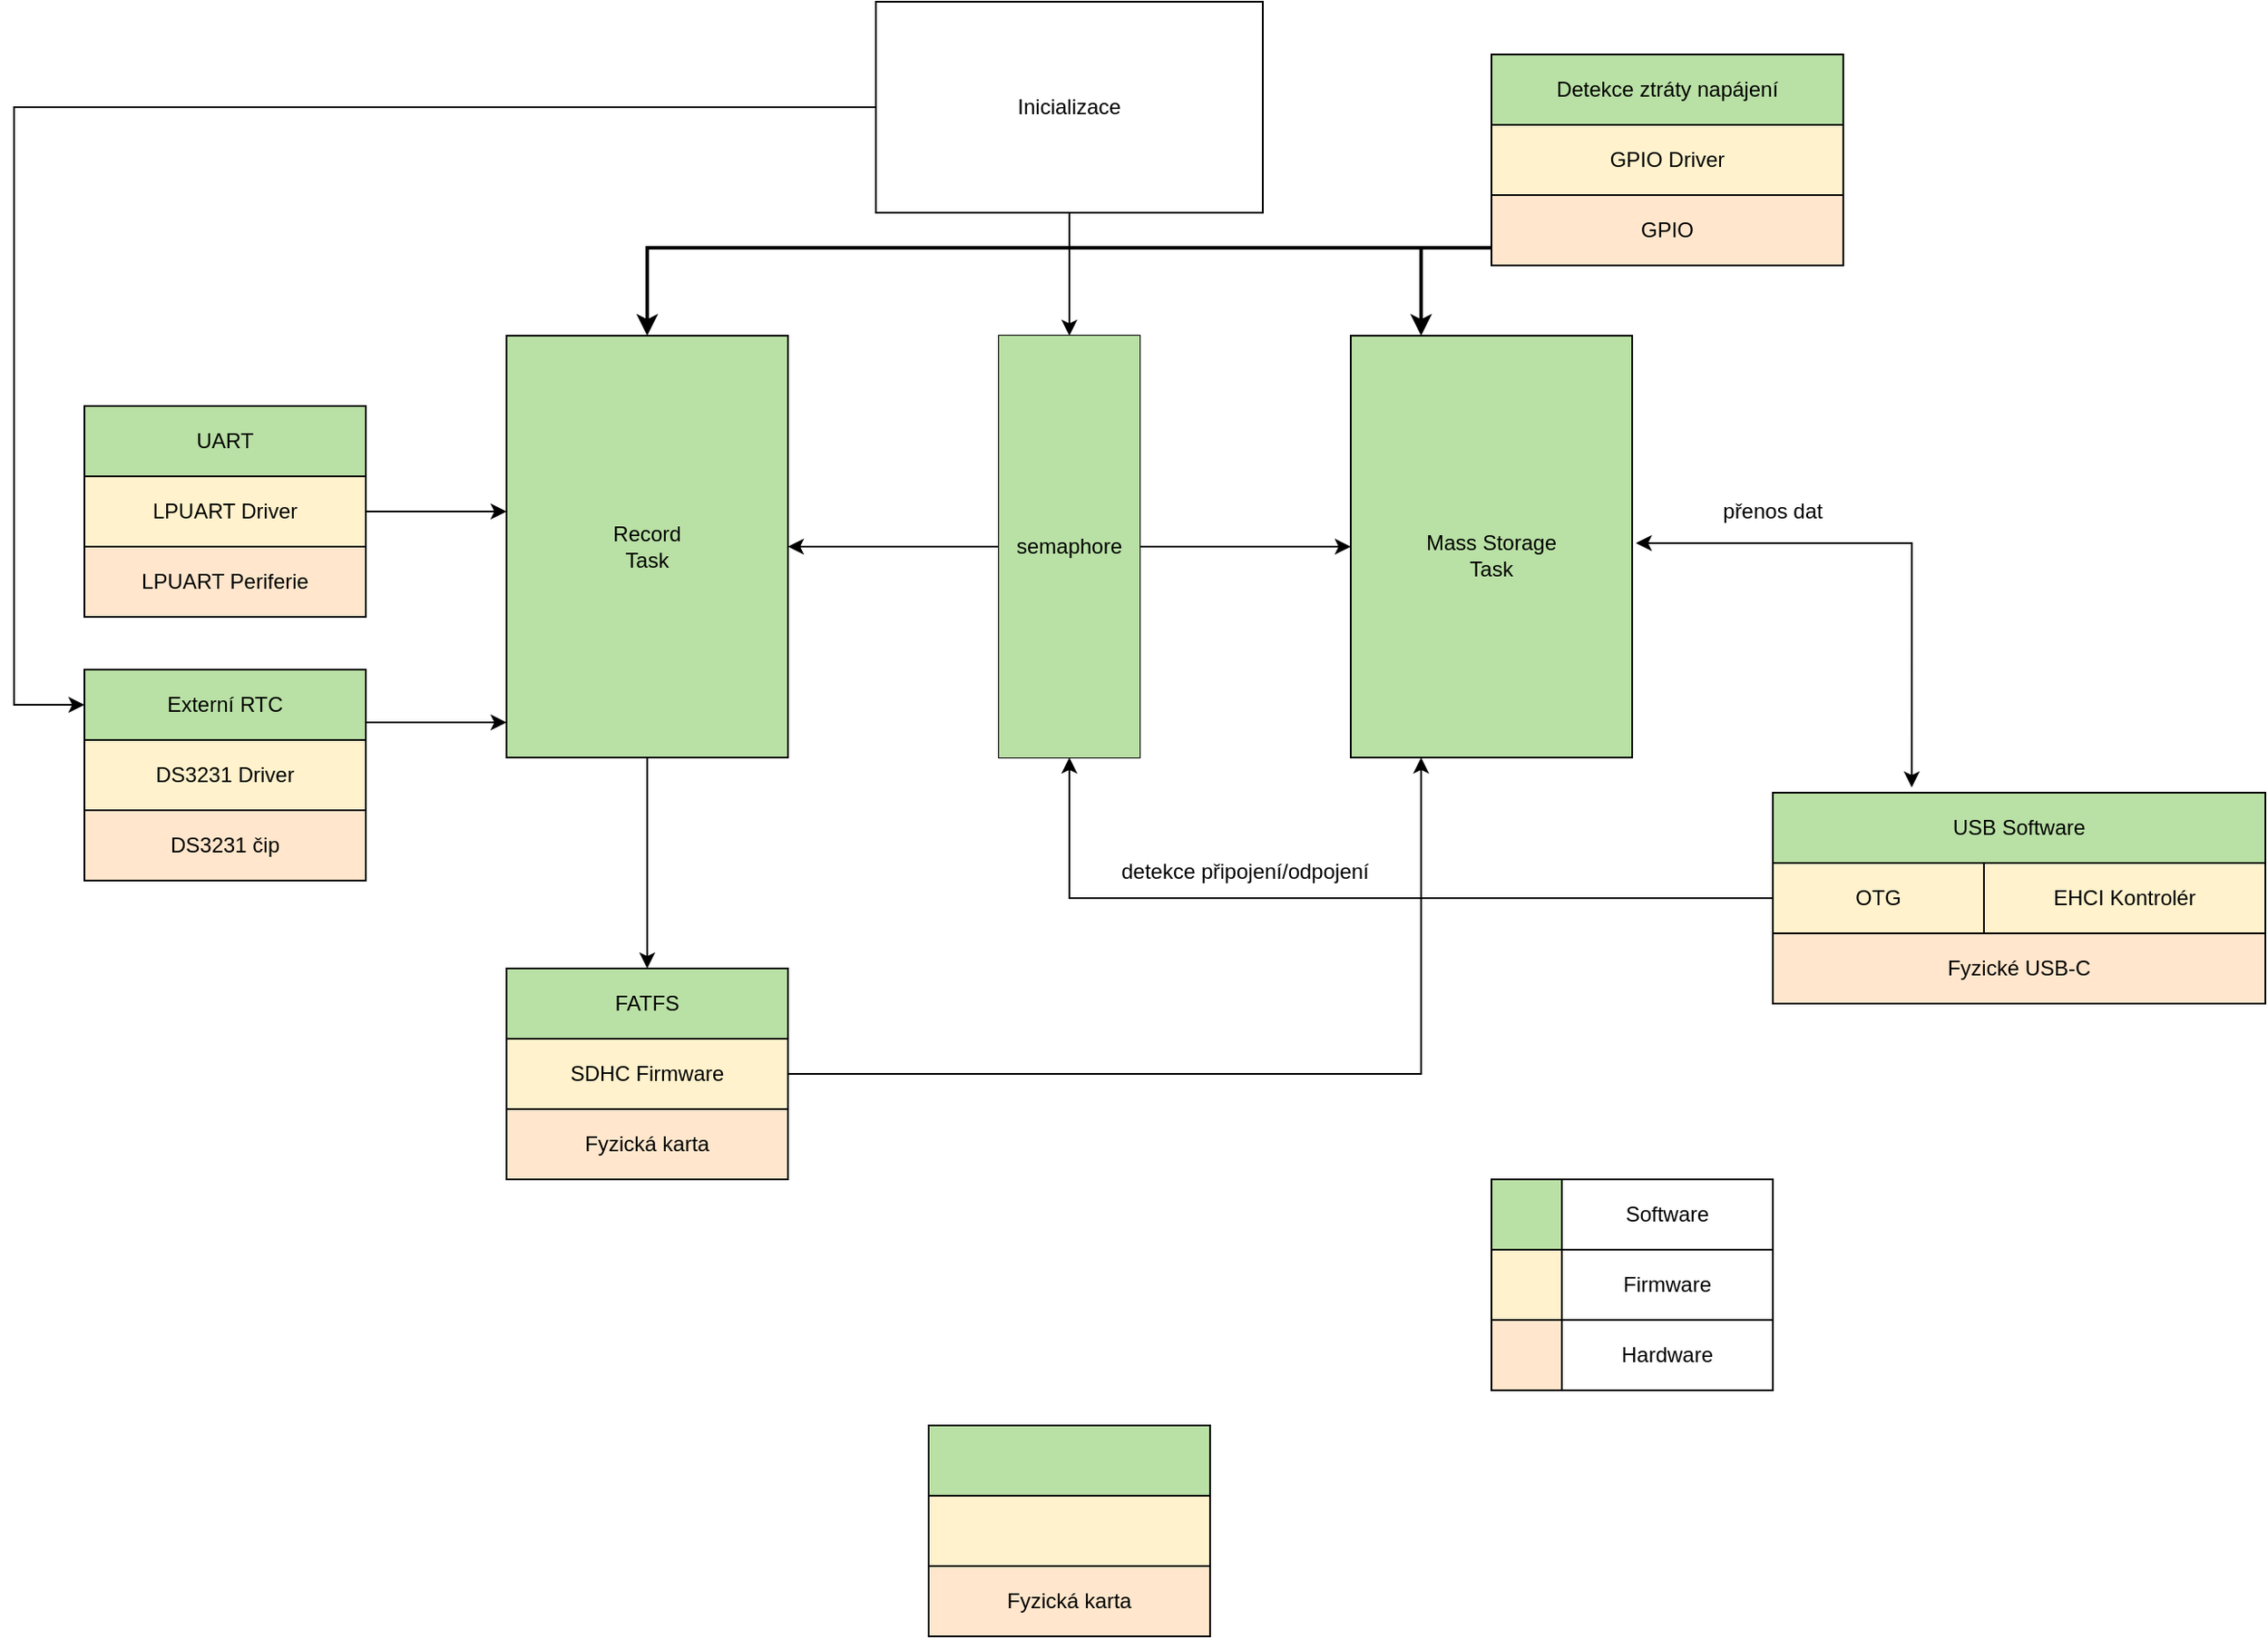 <mxfile version="26.0.4">
  <diagram name="Page-1" id="rjwEgcaiLJZMq75zWwEi">
    <mxGraphModel dx="2022" dy="697" grid="1" gridSize="10" guides="1" tooltips="1" connect="1" arrows="1" fold="1" page="1" pageScale="1" pageWidth="827" pageHeight="1169" math="0" shadow="0">
      <root>
        <mxCell id="0" />
        <mxCell id="1" parent="0" />
        <mxCell id="LIRwoS4u0499D45nPthz-1" value="" style="rounded=0;whiteSpace=wrap;html=1;" vertex="1" parent="1">
          <mxGeometry x="360" y="200" width="80" height="240" as="geometry" />
        </mxCell>
        <mxCell id="LIRwoS4u0499D45nPthz-2" value="" style="rounded=0;whiteSpace=wrap;html=1;fillColor=#B9E0A5;" vertex="1" parent="1">
          <mxGeometry x="80" y="200" width="160" height="240" as="geometry" />
        </mxCell>
        <mxCell id="LIRwoS4u0499D45nPthz-3" value="" style="rounded=0;whiteSpace=wrap;html=1;fillColor=#B9E0A5;" vertex="1" parent="1">
          <mxGeometry x="560" y="200" width="160" height="240" as="geometry" />
        </mxCell>
        <mxCell id="LIRwoS4u0499D45nPthz-4" value="Mass Storage&lt;div&gt;Task&lt;/div&gt;" style="text;html=1;align=center;verticalAlign=middle;whiteSpace=wrap;rounded=0;" vertex="1" parent="1">
          <mxGeometry x="560" y="280" width="160" height="90" as="geometry" />
        </mxCell>
        <mxCell id="LIRwoS4u0499D45nPthz-5" value="Record&lt;div&gt;Task&lt;/div&gt;" style="text;html=1;align=center;verticalAlign=middle;whiteSpace=wrap;rounded=0;" vertex="1" parent="1">
          <mxGeometry x="80" y="275" width="160" height="90" as="geometry" />
        </mxCell>
        <mxCell id="LIRwoS4u0499D45nPthz-6" value="semaphore" style="text;html=1;align=center;verticalAlign=middle;whiteSpace=wrap;rounded=0;fillColor=#B9E0A5;" vertex="1" parent="1">
          <mxGeometry x="360" y="200" width="80" height="240" as="geometry" />
        </mxCell>
        <mxCell id="LIRwoS4u0499D45nPthz-8" value="" style="rounded=0;whiteSpace=wrap;html=1;fillColor=#B9E0A5;strokeColor=light-dark(#000000, #446e2c);" vertex="1" parent="1">
          <mxGeometry x="320" y="820" width="160" height="40" as="geometry" />
        </mxCell>
        <mxCell id="LIRwoS4u0499D45nPthz-18" value="Fyzická karta" style="rounded=0;whiteSpace=wrap;html=1;fillColor=#ffe6cc;strokeColor=light-dark(#000000, #996500);" vertex="1" parent="1">
          <mxGeometry x="320" y="900" width="160" height="40" as="geometry" />
        </mxCell>
        <mxCell id="LIRwoS4u0499D45nPthz-19" value="" style="group" vertex="1" connectable="0" parent="1">
          <mxGeometry x="640" y="680" width="160" height="120" as="geometry" />
        </mxCell>
        <mxCell id="LIRwoS4u0499D45nPthz-11" value="" style="rounded=0;whiteSpace=wrap;html=1;strokeColor=#000000;fillColor=#B9E0A5;" vertex="1" parent="LIRwoS4u0499D45nPthz-19">
          <mxGeometry width="40" height="40" as="geometry" />
        </mxCell>
        <mxCell id="LIRwoS4u0499D45nPthz-12" value="" style="rounded=0;whiteSpace=wrap;html=1;fillColor=#ffe6cc;strokeColor=#000000;" vertex="1" parent="LIRwoS4u0499D45nPthz-19">
          <mxGeometry y="80" width="40" height="40" as="geometry" />
        </mxCell>
        <mxCell id="LIRwoS4u0499D45nPthz-13" value="" style="rounded=0;whiteSpace=wrap;html=1;fillColor=#fff2cc;strokeColor=#000000;" vertex="1" parent="LIRwoS4u0499D45nPthz-19">
          <mxGeometry y="40" width="40" height="40" as="geometry" />
        </mxCell>
        <mxCell id="LIRwoS4u0499D45nPthz-14" value="Software" style="text;html=1;align=center;verticalAlign=middle;whiteSpace=wrap;rounded=0;strokeColor=default;" vertex="1" parent="LIRwoS4u0499D45nPthz-19">
          <mxGeometry x="40" width="120" height="40" as="geometry" />
        </mxCell>
        <mxCell id="LIRwoS4u0499D45nPthz-15" value="Firmware" style="text;html=1;align=center;verticalAlign=middle;whiteSpace=wrap;rounded=0;strokeColor=default;" vertex="1" parent="LIRwoS4u0499D45nPthz-19">
          <mxGeometry x="40" y="40" width="120" height="40" as="geometry" />
        </mxCell>
        <mxCell id="LIRwoS4u0499D45nPthz-16" value="Hardware" style="text;html=1;align=center;verticalAlign=middle;whiteSpace=wrap;rounded=0;strokeColor=default;" vertex="1" parent="LIRwoS4u0499D45nPthz-19">
          <mxGeometry x="40" y="80" width="120" height="40" as="geometry" />
        </mxCell>
        <mxCell id="LIRwoS4u0499D45nPthz-20" value="" style="rounded=0;whiteSpace=wrap;html=1;fillColor=#fff2cc;strokeColor=light-dark(#000000, #6d5100);" vertex="1" parent="1">
          <mxGeometry x="320" y="860" width="160" height="40" as="geometry" />
        </mxCell>
        <mxCell id="LIRwoS4u0499D45nPthz-22" value="" style="group" vertex="1" connectable="0" parent="1">
          <mxGeometry x="80" y="560" width="160" height="120" as="geometry" />
        </mxCell>
        <mxCell id="LIRwoS4u0499D45nPthz-9" value="SDHC Firmware" style="rounded=0;whiteSpace=wrap;html=1;fillColor=#fff2cc;strokeColor=light-dark(#000000, #6d5100);" vertex="1" parent="LIRwoS4u0499D45nPthz-22">
          <mxGeometry y="40" width="160" height="40" as="geometry" />
        </mxCell>
        <mxCell id="LIRwoS4u0499D45nPthz-10" value="Fyzická karta" style="rounded=0;whiteSpace=wrap;html=1;fillColor=#ffe6cc;strokeColor=light-dark(#000000, #996500);" vertex="1" parent="LIRwoS4u0499D45nPthz-22">
          <mxGeometry y="80" width="160" height="40" as="geometry" />
        </mxCell>
        <mxCell id="LIRwoS4u0499D45nPthz-21" value="FATFS" style="rounded=0;whiteSpace=wrap;html=1;fillColor=#B9E0A5;strokeColor=light-dark(#000000, #446e2c);" vertex="1" parent="LIRwoS4u0499D45nPthz-22">
          <mxGeometry width="160" height="40" as="geometry" />
        </mxCell>
        <mxCell id="LIRwoS4u0499D45nPthz-24" value="" style="endArrow=classic;html=1;rounded=0;exitX=0.5;exitY=1;exitDx=0;exitDy=0;entryX=0.5;entryY=0;entryDx=0;entryDy=0;" edge="1" parent="1" source="LIRwoS4u0499D45nPthz-2" target="LIRwoS4u0499D45nPthz-21">
          <mxGeometry width="50" height="50" relative="1" as="geometry">
            <mxPoint x="390" y="450" as="sourcePoint" />
            <mxPoint x="440" y="400" as="targetPoint" />
          </mxGeometry>
        </mxCell>
        <mxCell id="LIRwoS4u0499D45nPthz-25" value="" style="endArrow=classic;html=1;rounded=0;exitX=1;exitY=0.5;exitDx=0;exitDy=0;entryX=0.25;entryY=1;entryDx=0;entryDy=0;" edge="1" parent="1" source="LIRwoS4u0499D45nPthz-9" target="LIRwoS4u0499D45nPthz-3">
          <mxGeometry width="50" height="50" relative="1" as="geometry">
            <mxPoint x="390" y="550" as="sourcePoint" />
            <mxPoint x="440" y="500" as="targetPoint" />
            <Array as="points">
              <mxPoint x="600" y="620" />
            </Array>
          </mxGeometry>
        </mxCell>
        <mxCell id="LIRwoS4u0499D45nPthz-33" value="" style="group" vertex="1" connectable="0" parent="1">
          <mxGeometry x="-160" y="240" width="240" height="120" as="geometry" />
        </mxCell>
        <mxCell id="LIRwoS4u0499D45nPthz-31" value="" style="group" vertex="1" connectable="0" parent="LIRwoS4u0499D45nPthz-33">
          <mxGeometry width="160" height="120" as="geometry" />
        </mxCell>
        <mxCell id="LIRwoS4u0499D45nPthz-27" value="" style="rounded=0;whiteSpace=wrap;html=1;fillColor=#B9E0A5;strokeColor=light-dark(#000000, #446e2c);" vertex="1" parent="LIRwoS4u0499D45nPthz-31">
          <mxGeometry width="160" height="40" as="geometry" />
        </mxCell>
        <mxCell id="LIRwoS4u0499D45nPthz-28" value="UART" style="text;html=1;align=center;verticalAlign=middle;whiteSpace=wrap;rounded=0;" vertex="1" parent="LIRwoS4u0499D45nPthz-31">
          <mxGeometry width="160" height="40" as="geometry" />
        </mxCell>
        <mxCell id="LIRwoS4u0499D45nPthz-29" value="LPUART Driver" style="rounded=0;whiteSpace=wrap;html=1;fillColor=#fff2cc;strokeColor=light-dark(#000000, #6d5100);" vertex="1" parent="LIRwoS4u0499D45nPthz-31">
          <mxGeometry y="40" width="160" height="40" as="geometry" />
        </mxCell>
        <mxCell id="LIRwoS4u0499D45nPthz-30" value="LPUART Periferie" style="rounded=0;whiteSpace=wrap;html=1;fillColor=#ffe6cc;strokeColor=light-dark(#000000, #996500);" vertex="1" parent="LIRwoS4u0499D45nPthz-31">
          <mxGeometry y="80" width="160" height="40" as="geometry" />
        </mxCell>
        <mxCell id="LIRwoS4u0499D45nPthz-32" value="" style="endArrow=classic;html=1;rounded=0;exitX=1;exitY=0.5;exitDx=0;exitDy=0;" edge="1" parent="LIRwoS4u0499D45nPthz-33" source="LIRwoS4u0499D45nPthz-29">
          <mxGeometry width="50" height="50" relative="1" as="geometry">
            <mxPoint x="570" y="180" as="sourcePoint" />
            <mxPoint x="240" y="60" as="targetPoint" />
          </mxGeometry>
        </mxCell>
        <mxCell id="LIRwoS4u0499D45nPthz-37" value="" style="group" vertex="1" connectable="0" parent="1">
          <mxGeometry x="-160" y="390" width="160" height="120" as="geometry" />
        </mxCell>
        <mxCell id="LIRwoS4u0499D45nPthz-34" value="Externí RTC" style="rounded=0;whiteSpace=wrap;html=1;fillColor=#B9E0A5;strokeColor=light-dark(#000000, #446e2c);" vertex="1" parent="LIRwoS4u0499D45nPthz-37">
          <mxGeometry width="160" height="40" as="geometry" />
        </mxCell>
        <mxCell id="LIRwoS4u0499D45nPthz-35" value="DS3231 Driver" style="rounded=0;whiteSpace=wrap;html=1;fillColor=#fff2cc;strokeColor=light-dark(#000000, #6d5100);" vertex="1" parent="LIRwoS4u0499D45nPthz-37">
          <mxGeometry y="40" width="160" height="40" as="geometry" />
        </mxCell>
        <mxCell id="LIRwoS4u0499D45nPthz-36" value="DS3231 čip" style="rounded=0;whiteSpace=wrap;html=1;fillColor=#ffe6cc;strokeColor=light-dark(#000000, #996500);" vertex="1" parent="LIRwoS4u0499D45nPthz-37">
          <mxGeometry y="80" width="160" height="40" as="geometry" />
        </mxCell>
        <mxCell id="LIRwoS4u0499D45nPthz-38" value="" style="endArrow=classic;html=1;rounded=0;exitX=1;exitY=0.75;exitDx=0;exitDy=0;" edge="1" parent="1" source="LIRwoS4u0499D45nPthz-34">
          <mxGeometry width="50" height="50" relative="1" as="geometry">
            <mxPoint x="300" y="670" as="sourcePoint" />
            <mxPoint x="80" y="420" as="targetPoint" />
          </mxGeometry>
        </mxCell>
        <mxCell id="LIRwoS4u0499D45nPthz-39" value="" style="endArrow=classic;html=1;rounded=0;entryX=1;entryY=0.5;entryDx=0;entryDy=0;exitX=0;exitY=0.5;exitDx=0;exitDy=0;" edge="1" parent="1" source="LIRwoS4u0499D45nPthz-6" target="LIRwoS4u0499D45nPthz-2">
          <mxGeometry width="50" height="50" relative="1" as="geometry">
            <mxPoint x="200" y="540" as="sourcePoint" />
            <mxPoint x="250" y="490" as="targetPoint" />
          </mxGeometry>
        </mxCell>
        <mxCell id="LIRwoS4u0499D45nPthz-40" value="" style="endArrow=classic;html=1;rounded=0;entryX=0;entryY=0.5;entryDx=0;entryDy=0;exitX=1;exitY=0.5;exitDx=0;exitDy=0;" edge="1" parent="1" source="LIRwoS4u0499D45nPthz-6" target="LIRwoS4u0499D45nPthz-3">
          <mxGeometry width="50" height="50" relative="1" as="geometry">
            <mxPoint x="370" y="330" as="sourcePoint" />
            <mxPoint x="250" y="330" as="targetPoint" />
          </mxGeometry>
        </mxCell>
        <mxCell id="LIRwoS4u0499D45nPthz-41" value="Inicializace" style="rounded=0;whiteSpace=wrap;html=1;" vertex="1" parent="1">
          <mxGeometry x="290" y="10" width="220" height="120" as="geometry" />
        </mxCell>
        <mxCell id="LIRwoS4u0499D45nPthz-42" value="" style="endArrow=classic;html=1;rounded=0;exitX=0;exitY=0.5;exitDx=0;exitDy=0;entryX=0;entryY=0.5;entryDx=0;entryDy=0;" edge="1" parent="1" source="LIRwoS4u0499D45nPthz-41" target="LIRwoS4u0499D45nPthz-34">
          <mxGeometry width="50" height="50" relative="1" as="geometry">
            <mxPoint x="90" y="90" as="sourcePoint" />
            <mxPoint x="140" y="40" as="targetPoint" />
            <Array as="points">
              <mxPoint x="-200" y="70" />
              <mxPoint x="-200" y="410" />
            </Array>
          </mxGeometry>
        </mxCell>
        <mxCell id="LIRwoS4u0499D45nPthz-43" value="" style="endArrow=classic;html=1;rounded=0;exitX=0.5;exitY=1;exitDx=0;exitDy=0;entryX=0.5;entryY=0;entryDx=0;entryDy=0;" edge="1" parent="1" source="LIRwoS4u0499D45nPthz-41" target="LIRwoS4u0499D45nPthz-6">
          <mxGeometry width="50" height="50" relative="1" as="geometry">
            <mxPoint x="160" y="420" as="sourcePoint" />
            <mxPoint x="210" y="370" as="targetPoint" />
          </mxGeometry>
        </mxCell>
        <mxCell id="LIRwoS4u0499D45nPthz-48" value="" style="group" vertex="1" connectable="0" parent="1">
          <mxGeometry x="800" y="460" width="280" height="120" as="geometry" />
        </mxCell>
        <mxCell id="LIRwoS4u0499D45nPthz-44" value="USB Software" style="rounded=0;whiteSpace=wrap;html=1;fillColor=#B9E0A5;strokeColor=light-dark(#000000, #446e2c);" vertex="1" parent="LIRwoS4u0499D45nPthz-48">
          <mxGeometry width="280" height="40" as="geometry" />
        </mxCell>
        <mxCell id="LIRwoS4u0499D45nPthz-45" value="EHCI Kontrolér" style="rounded=0;whiteSpace=wrap;html=1;fillColor=#fff2cc;strokeColor=light-dark(#000000, #6d5100);" vertex="1" parent="LIRwoS4u0499D45nPthz-48">
          <mxGeometry x="120" y="40" width="160" height="40" as="geometry" />
        </mxCell>
        <mxCell id="LIRwoS4u0499D45nPthz-46" value="Fyzické USB-C" style="rounded=0;whiteSpace=wrap;html=1;fillColor=#ffe6cc;strokeColor=light-dark(#000000, #996500);" vertex="1" parent="LIRwoS4u0499D45nPthz-48">
          <mxGeometry y="80" width="280" height="40" as="geometry" />
        </mxCell>
        <mxCell id="LIRwoS4u0499D45nPthz-47" value="OTG" style="rounded=0;whiteSpace=wrap;html=1;fillColor=#fff2cc;strokeColor=light-dark(#000000, #6d5100);" vertex="1" parent="LIRwoS4u0499D45nPthz-48">
          <mxGeometry y="40" width="120" height="40" as="geometry" />
        </mxCell>
        <mxCell id="LIRwoS4u0499D45nPthz-50" value="" style="endArrow=classic;html=1;rounded=0;exitX=0;exitY=0.5;exitDx=0;exitDy=0;entryX=0.5;entryY=1;entryDx=0;entryDy=0;" edge="1" parent="1" source="LIRwoS4u0499D45nPthz-47" target="LIRwoS4u0499D45nPthz-6">
          <mxGeometry width="50" height="50" relative="1" as="geometry">
            <mxPoint x="380" y="350" as="sourcePoint" />
            <mxPoint x="430" y="300" as="targetPoint" />
            <Array as="points">
              <mxPoint x="400" y="520" />
            </Array>
          </mxGeometry>
        </mxCell>
        <mxCell id="LIRwoS4u0499D45nPthz-51" value="detekce připojení/odpojení" style="text;html=1;align=center;verticalAlign=middle;whiteSpace=wrap;rounded=0;" vertex="1" parent="1">
          <mxGeometry x="400" y="490" width="200" height="30" as="geometry" />
        </mxCell>
        <mxCell id="LIRwoS4u0499D45nPthz-53" value="" style="endArrow=classic;startArrow=classic;html=1;rounded=0;exitX=1.013;exitY=0.422;exitDx=0;exitDy=0;exitPerimeter=0;entryX=0.282;entryY=-0.075;entryDx=0;entryDy=0;entryPerimeter=0;" edge="1" parent="1" source="LIRwoS4u0499D45nPthz-4" target="LIRwoS4u0499D45nPthz-44">
          <mxGeometry width="50" height="50" relative="1" as="geometry">
            <mxPoint x="760" y="310" as="sourcePoint" />
            <mxPoint x="810" y="260" as="targetPoint" />
            <Array as="points">
              <mxPoint x="879" y="318" />
            </Array>
          </mxGeometry>
        </mxCell>
        <mxCell id="LIRwoS4u0499D45nPthz-54" value="přenos dat" style="text;html=1;align=center;verticalAlign=middle;whiteSpace=wrap;rounded=0;" vertex="1" parent="1">
          <mxGeometry x="710" y="285" width="180" height="30" as="geometry" />
        </mxCell>
        <mxCell id="LIRwoS4u0499D45nPthz-62" value="" style="group" vertex="1" connectable="0" parent="1">
          <mxGeometry x="640" y="40" width="200" height="120" as="geometry" />
        </mxCell>
        <mxCell id="LIRwoS4u0499D45nPthz-59" value="Detekce ztráty napájení" style="rounded=0;whiteSpace=wrap;html=1;fillColor=#B9E0A5;strokeColor=light-dark(#000000, #446e2c);" vertex="1" parent="LIRwoS4u0499D45nPthz-62">
          <mxGeometry width="200" height="40" as="geometry" />
        </mxCell>
        <mxCell id="LIRwoS4u0499D45nPthz-60" value="GPIO" style="rounded=0;whiteSpace=wrap;html=1;fillColor=#ffe6cc;strokeColor=light-dark(#000000, #996500);" vertex="1" parent="LIRwoS4u0499D45nPthz-62">
          <mxGeometry y="80" width="200" height="40" as="geometry" />
        </mxCell>
        <mxCell id="LIRwoS4u0499D45nPthz-61" value="GPIO Driver" style="rounded=0;whiteSpace=wrap;html=1;fillColor=#fff2cc;strokeColor=light-dark(#000000, #6d5100);" vertex="1" parent="LIRwoS4u0499D45nPthz-62">
          <mxGeometry y="40" width="200" height="40" as="geometry" />
        </mxCell>
        <mxCell id="LIRwoS4u0499D45nPthz-63" value="" style="endArrow=classic;html=1;rounded=0;entryX=0.25;entryY=0;entryDx=0;entryDy=0;exitX=0;exitY=0.75;exitDx=0;exitDy=0;strokeWidth=2;" edge="1" parent="1" source="LIRwoS4u0499D45nPthz-60" target="LIRwoS4u0499D45nPthz-3">
          <mxGeometry width="50" height="50" relative="1" as="geometry">
            <mxPoint x="590" y="110" as="sourcePoint" />
            <mxPoint x="430" y="200" as="targetPoint" />
            <Array as="points">
              <mxPoint x="600" y="150" />
            </Array>
          </mxGeometry>
        </mxCell>
        <mxCell id="LIRwoS4u0499D45nPthz-64" value="" style="endArrow=classic;html=1;rounded=0;entryX=0.5;entryY=0;entryDx=0;entryDy=0;strokeWidth=2;" edge="1" parent="1" target="LIRwoS4u0499D45nPthz-2">
          <mxGeometry width="50" height="50" relative="1" as="geometry">
            <mxPoint x="600" y="150" as="sourcePoint" />
            <mxPoint x="430" y="-30" as="targetPoint" />
            <Array as="points">
              <mxPoint x="160" y="150" />
            </Array>
          </mxGeometry>
        </mxCell>
      </root>
    </mxGraphModel>
  </diagram>
</mxfile>
